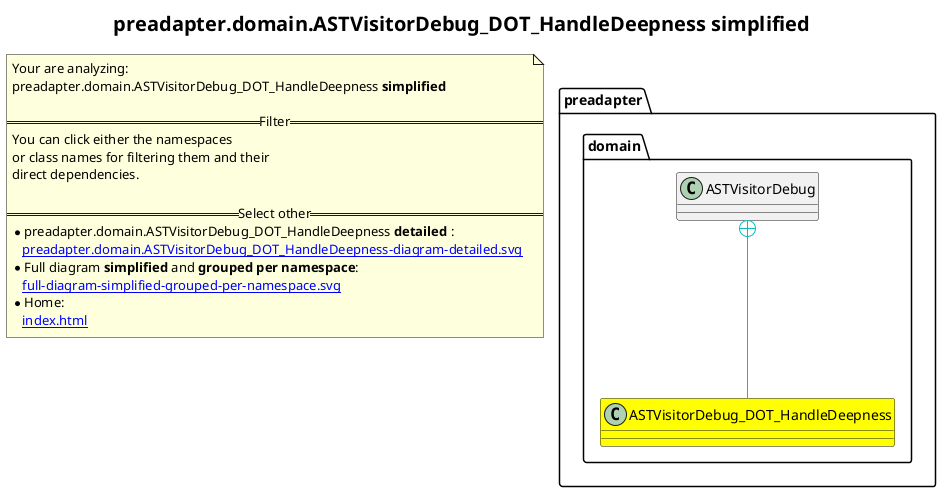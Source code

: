 @startuml
title <size:20>preadapter.domain.ASTVisitorDebug_DOT_HandleDeepness **simplified** </size>
note "Your are analyzing:\npreadapter.domain.ASTVisitorDebug_DOT_HandleDeepness **simplified** \n\n==Filter==\nYou can click either the namespaces \nor class names for filtering them and their\ndirect dependencies.\n\n==Select other==\n* preadapter.domain.ASTVisitorDebug_DOT_HandleDeepness **detailed** :\n   [[preadapter.domain.ASTVisitorDebug_DOT_HandleDeepness-diagram-detailed.svg]]\n* Full diagram **simplified** and **grouped per namespace**:\n   [[full-diagram-simplified-grouped-per-namespace.svg]]\n* Home:\n   [[index.html]]" as FloatingNote
  class preadapter.domain.ASTVisitorDebug_DOT_HandleDeepness [[preadapter.domain.ASTVisitorDebug_DOT_HandleDeepness-diagram-simplified.svg]] #yellow {
  }
  class preadapter.domain.ASTVisitorDebug [[preadapter.domain.ASTVisitorDebug-diagram-simplified.svg]]  {
  }
 ' *************************************** 
 ' *************************************** 
 ' *************************************** 
' Class relations extracted from namespace:
' preadapter.domain
preadapter.domain.ASTVisitorDebug +-[#10BBBB]- preadapter.domain.ASTVisitorDebug_DOT_HandleDeepness 
@enduml